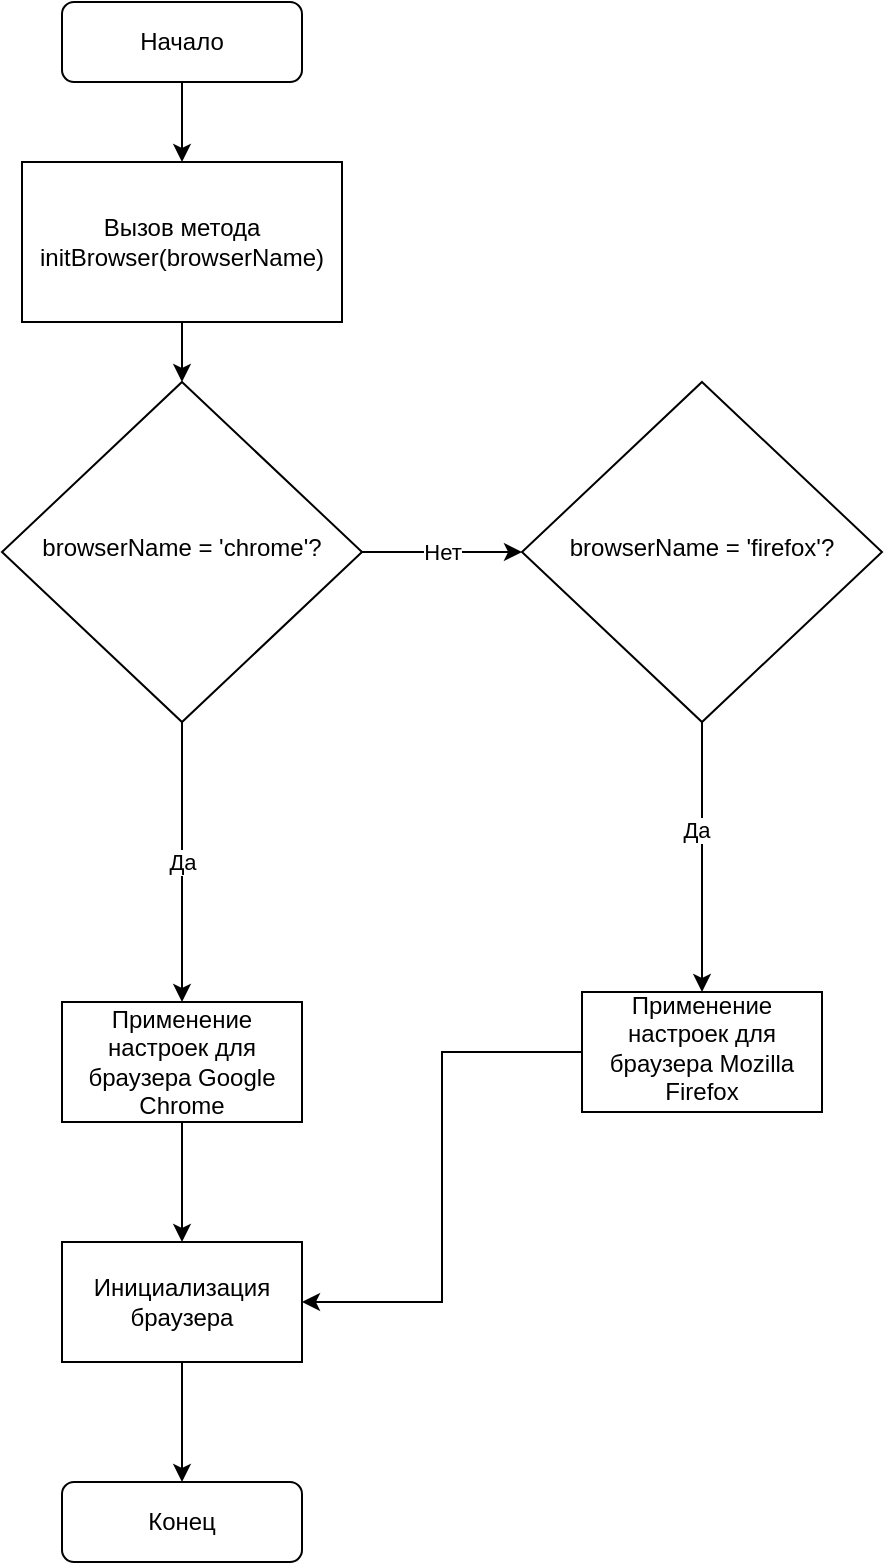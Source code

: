 <mxfile version="15.8.5" type="device"><diagram id="C5RBs43oDa-KdzZeNtuy" name="Page-1"><mxGraphModel dx="1673" dy="896" grid="1" gridSize="10" guides="1" tooltips="1" connect="1" arrows="1" fold="1" page="1" pageScale="1" pageWidth="827" pageHeight="1169" math="0" shadow="0"><root><mxCell id="WIyWlLk6GJQsqaUBKTNV-0"/><mxCell id="WIyWlLk6GJQsqaUBKTNV-1" parent="WIyWlLk6GJQsqaUBKTNV-0"/><mxCell id="BpWFRWZYxm87rpbFFRqd-11" value="" style="edgeStyle=orthogonalEdgeStyle;rounded=0;orthogonalLoop=1;jettySize=auto;html=1;" edge="1" parent="WIyWlLk6GJQsqaUBKTNV-1" source="WIyWlLk6GJQsqaUBKTNV-3" target="BpWFRWZYxm87rpbFFRqd-2"><mxGeometry relative="1" as="geometry"/></mxCell><mxCell id="WIyWlLk6GJQsqaUBKTNV-3" value="Начало" style="rounded=1;whiteSpace=wrap;html=1;fontSize=12;glass=0;strokeWidth=1;shadow=0;" parent="WIyWlLk6GJQsqaUBKTNV-1" vertex="1"><mxGeometry x="90" y="60" width="120" height="40" as="geometry"/></mxCell><mxCell id="BpWFRWZYxm87rpbFFRqd-13" value="Да" style="edgeStyle=orthogonalEdgeStyle;rounded=0;orthogonalLoop=1;jettySize=auto;html=1;" edge="1" parent="WIyWlLk6GJQsqaUBKTNV-1" source="WIyWlLk6GJQsqaUBKTNV-6" target="BpWFRWZYxm87rpbFFRqd-7"><mxGeometry relative="1" as="geometry"/></mxCell><mxCell id="BpWFRWZYxm87rpbFFRqd-33" value="Нет" style="edgeStyle=orthogonalEdgeStyle;rounded=0;orthogonalLoop=1;jettySize=auto;html=1;" edge="1" parent="WIyWlLk6GJQsqaUBKTNV-1" source="WIyWlLk6GJQsqaUBKTNV-6" target="BpWFRWZYxm87rpbFFRqd-32"><mxGeometry relative="1" as="geometry"/></mxCell><mxCell id="WIyWlLk6GJQsqaUBKTNV-6" value="browserName = 'chrome'?" style="rhombus;whiteSpace=wrap;html=1;shadow=0;fontFamily=Helvetica;fontSize=12;align=center;strokeWidth=1;spacing=6;spacingTop=-4;" parent="WIyWlLk6GJQsqaUBKTNV-1" vertex="1"><mxGeometry x="60" y="250" width="180" height="170" as="geometry"/></mxCell><mxCell id="WIyWlLk6GJQsqaUBKTNV-11" value="Конец" style="rounded=1;whiteSpace=wrap;html=1;fontSize=12;glass=0;strokeWidth=1;shadow=0;" parent="WIyWlLk6GJQsqaUBKTNV-1" vertex="1"><mxGeometry x="90" y="800" width="120" height="40" as="geometry"/></mxCell><mxCell id="BpWFRWZYxm87rpbFFRqd-4" value="" style="edgeStyle=orthogonalEdgeStyle;rounded=0;orthogonalLoop=1;jettySize=auto;html=1;" edge="1" parent="WIyWlLk6GJQsqaUBKTNV-1" source="BpWFRWZYxm87rpbFFRqd-2"><mxGeometry relative="1" as="geometry"><mxPoint x="150" y="250" as="targetPoint"/></mxGeometry></mxCell><mxCell id="BpWFRWZYxm87rpbFFRqd-2" value="Вызов метода initBrowser(browserName)" style="rounded=0;whiteSpace=wrap;html=1;" vertex="1" parent="WIyWlLk6GJQsqaUBKTNV-1"><mxGeometry x="70" y="140" width="160" height="80" as="geometry"/></mxCell><mxCell id="BpWFRWZYxm87rpbFFRqd-6" value="" style="edgeStyle=orthogonalEdgeStyle;rounded=0;orthogonalLoop=1;jettySize=auto;html=1;" edge="1" parent="WIyWlLk6GJQsqaUBKTNV-1" target="BpWFRWZYxm87rpbFFRqd-5"><mxGeometry relative="1" as="geometry"><mxPoint x="290" y="320" as="sourcePoint"/></mxGeometry></mxCell><mxCell id="BpWFRWZYxm87rpbFFRqd-30" value="" style="edgeStyle=orthogonalEdgeStyle;rounded=0;orthogonalLoop=1;jettySize=auto;html=1;" edge="1" parent="WIyWlLk6GJQsqaUBKTNV-1" source="BpWFRWZYxm87rpbFFRqd-7" target="BpWFRWZYxm87rpbFFRqd-29"><mxGeometry relative="1" as="geometry"/></mxCell><mxCell id="BpWFRWZYxm87rpbFFRqd-7" value="Применение настроек для браузера Google Chrome" style="whiteSpace=wrap;html=1;rounded=0;" vertex="1" parent="WIyWlLk6GJQsqaUBKTNV-1"><mxGeometry x="90" y="560" width="120" height="60" as="geometry"/></mxCell><mxCell id="BpWFRWZYxm87rpbFFRqd-31" value="" style="edgeStyle=orthogonalEdgeStyle;rounded=0;orthogonalLoop=1;jettySize=auto;html=1;" edge="1" parent="WIyWlLk6GJQsqaUBKTNV-1" source="BpWFRWZYxm87rpbFFRqd-29" target="WIyWlLk6GJQsqaUBKTNV-11"><mxGeometry relative="1" as="geometry"/></mxCell><mxCell id="BpWFRWZYxm87rpbFFRqd-29" value="Инициализация браузера" style="whiteSpace=wrap;html=1;rounded=0;" vertex="1" parent="WIyWlLk6GJQsqaUBKTNV-1"><mxGeometry x="90" y="680" width="120" height="60" as="geometry"/></mxCell><mxCell id="BpWFRWZYxm87rpbFFRqd-35" value="" style="edgeStyle=orthogonalEdgeStyle;rounded=0;orthogonalLoop=1;jettySize=auto;html=1;" edge="1" parent="WIyWlLk6GJQsqaUBKTNV-1" source="BpWFRWZYxm87rpbFFRqd-32" target="BpWFRWZYxm87rpbFFRqd-34"><mxGeometry relative="1" as="geometry"/></mxCell><mxCell id="BpWFRWZYxm87rpbFFRqd-36" value="Да" style="edgeLabel;html=1;align=center;verticalAlign=middle;resizable=0;points=[];" vertex="1" connectable="0" parent="BpWFRWZYxm87rpbFFRqd-35"><mxGeometry x="-0.209" y="-3" relative="1" as="geometry"><mxPoint as="offset"/></mxGeometry></mxCell><mxCell id="BpWFRWZYxm87rpbFFRqd-32" value="browserName = 'firefox'?" style="rhombus;whiteSpace=wrap;html=1;shadow=0;fontFamily=Helvetica;fontSize=12;align=center;strokeWidth=1;spacing=6;spacingTop=-4;" vertex="1" parent="WIyWlLk6GJQsqaUBKTNV-1"><mxGeometry x="320" y="250" width="180" height="170" as="geometry"/></mxCell><mxCell id="BpWFRWZYxm87rpbFFRqd-37" value="" style="edgeStyle=orthogonalEdgeStyle;rounded=0;orthogonalLoop=1;jettySize=auto;html=1;entryX=1;entryY=0.5;entryDx=0;entryDy=0;" edge="1" parent="WIyWlLk6GJQsqaUBKTNV-1" source="BpWFRWZYxm87rpbFFRqd-34" target="BpWFRWZYxm87rpbFFRqd-29"><mxGeometry relative="1" as="geometry"><mxPoint x="410" y="695" as="targetPoint"/></mxGeometry></mxCell><mxCell id="BpWFRWZYxm87rpbFFRqd-34" value="&lt;span&gt;Применение настроек для браузера Mozilla Firefox&lt;/span&gt;" style="whiteSpace=wrap;html=1;shadow=0;strokeWidth=1;spacing=6;spacingTop=-4;" vertex="1" parent="WIyWlLk6GJQsqaUBKTNV-1"><mxGeometry x="350" y="555" width="120" height="60" as="geometry"/></mxCell></root></mxGraphModel></diagram></mxfile>
